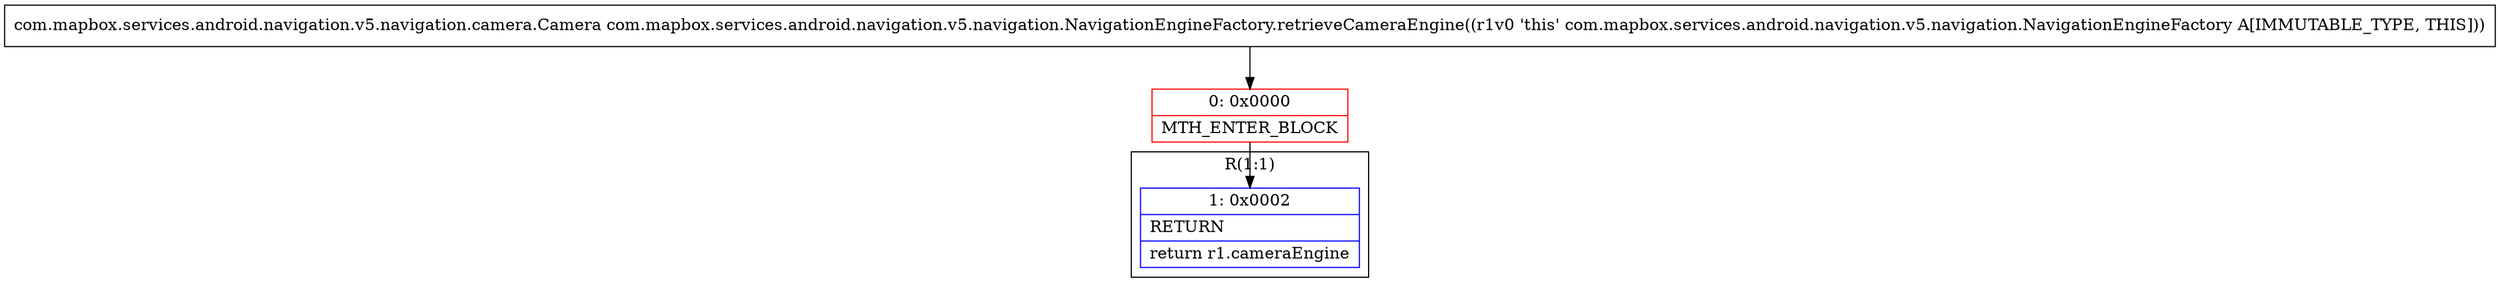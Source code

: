 digraph "CFG forcom.mapbox.services.android.navigation.v5.navigation.NavigationEngineFactory.retrieveCameraEngine()Lcom\/mapbox\/services\/android\/navigation\/v5\/navigation\/camera\/Camera;" {
subgraph cluster_Region_249294343 {
label = "R(1:1)";
node [shape=record,color=blue];
Node_1 [shape=record,label="{1\:\ 0x0002|RETURN\l|return r1.cameraEngine\l}"];
}
Node_0 [shape=record,color=red,label="{0\:\ 0x0000|MTH_ENTER_BLOCK\l}"];
MethodNode[shape=record,label="{com.mapbox.services.android.navigation.v5.navigation.camera.Camera com.mapbox.services.android.navigation.v5.navigation.NavigationEngineFactory.retrieveCameraEngine((r1v0 'this' com.mapbox.services.android.navigation.v5.navigation.NavigationEngineFactory A[IMMUTABLE_TYPE, THIS])) }"];
MethodNode -> Node_0;
Node_0 -> Node_1;
}

